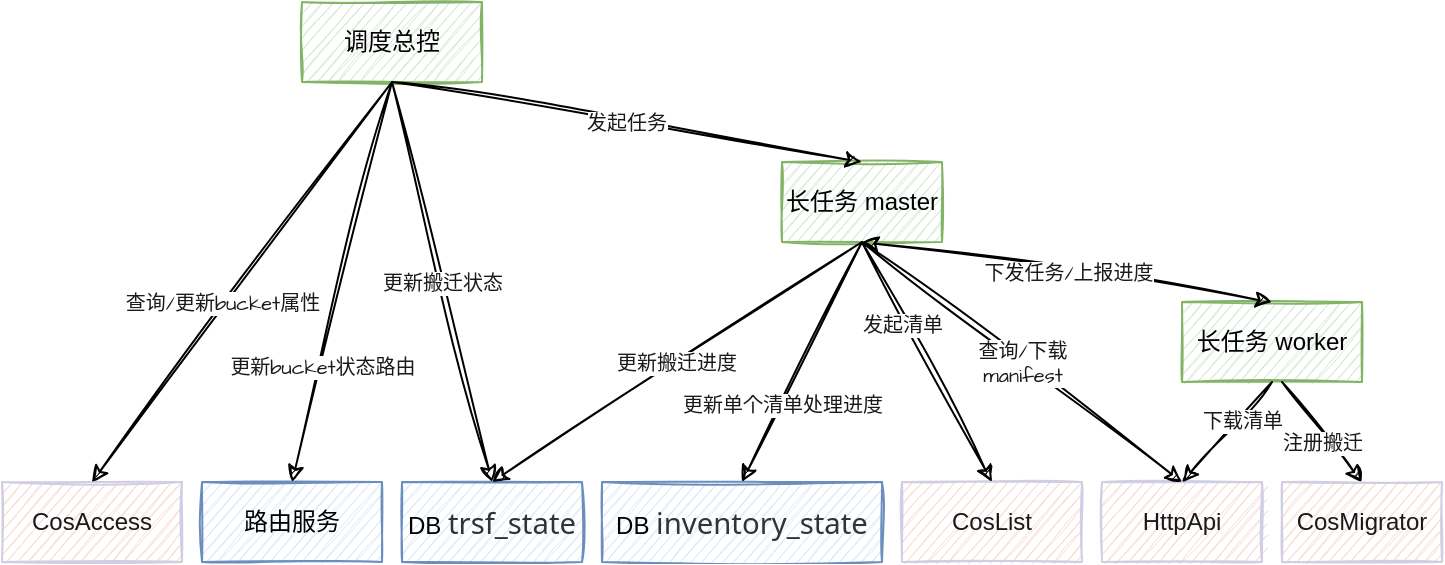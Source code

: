 <mxfile version="21.1.6" type="github">
  <diagram id="296LfFah79NuUJlbG3By" name="Page-1">
    <mxGraphModel dx="1734" dy="884" grid="1" gridSize="10" guides="1" tooltips="1" connect="1" arrows="1" fold="1" page="1" pageScale="1" pageWidth="850" pageHeight="1100" math="0" shadow="0">
      <root>
        <mxCell id="0" />
        <mxCell id="1" parent="0" />
        <mxCell id="JAC4S3_GDP9F-taHladh-1" value="调度总控" style="rounded=0;whiteSpace=wrap;html=1;sketch=1;fillColor=#d5e8d4;strokeColor=#82b366;strokeWidth=1;" parent="1" vertex="1">
          <mxGeometry x="160" y="140" width="90" height="40" as="geometry" />
        </mxCell>
        <mxCell id="JAC4S3_GDP9F-taHladh-2" value="CosAccess" style="rounded=0;whiteSpace=wrap;html=1;sketch=1;fillColor=#FAD9D5;strokeColor=#D0CEE2;fontColor=#1A1A1A;" parent="1" vertex="1">
          <mxGeometry x="10" y="380" width="90" height="40" as="geometry" />
        </mxCell>
        <mxCell id="JAC4S3_GDP9F-taHladh-3" value="DB&amp;nbsp;&lt;span style=&quot;color: rgb(51, 51, 51); font-family: system-ui, -apple-system, BlinkMacSystemFont, &amp;quot;Segoe UI&amp;quot;, Roboto, &amp;quot;Helvetica Neue&amp;quot;, Helvetica, sans-serif, &amp;quot;Apple Color Emoji&amp;quot;, &amp;quot;Segoe UI Emoji&amp;quot;, &amp;quot;Segoe UI Symbol&amp;quot;, &amp;quot;Noto Color emoji&amp;quot;, &amp;quot;Helvetica Neue&amp;quot;, Helvetica, &amp;quot;PingFang SC&amp;quot;, &amp;quot;Microsoft YaHei&amp;quot;, &amp;quot;Source Han Sans SC&amp;quot;, &amp;quot;Noto Sans CJK SC&amp;quot;, &amp;quot;WenQuanYi Micro Hei&amp;quot;, sans-serif; font-size: 11pt; letter-spacing: 0pt; text-align: start; background-color: initial;&quot;&gt;trsf_state&lt;/span&gt;&lt;div style=&quot;font-size: medium; text-align: start;&quot; data-hash=&quot;4a2eae2283cb19f4d7de81609b2f56e9&quot; data-version=&quot;3.0.0&quot;&gt;&lt;/div&gt;" style="rounded=0;whiteSpace=wrap;html=1;sketch=1;fillColor=#dae8fc;strokeColor=#6c8ebf;" parent="1" vertex="1">
          <mxGeometry x="210" y="380" width="90" height="40" as="geometry" />
        </mxCell>
        <mxCell id="JAC4S3_GDP9F-taHladh-4" value="DB&amp;nbsp;&lt;span style=&quot;color: rgb(51, 51, 51); font-family: system-ui, -apple-system, BlinkMacSystemFont, &amp;quot;Segoe UI&amp;quot;, Roboto, &amp;quot;Helvetica Neue&amp;quot;, Helvetica, sans-serif, &amp;quot;Apple Color Emoji&amp;quot;, &amp;quot;Segoe UI Emoji&amp;quot;, &amp;quot;Segoe UI Symbol&amp;quot;, &amp;quot;Noto Color emoji&amp;quot;, &amp;quot;Helvetica Neue&amp;quot;, Helvetica, &amp;quot;PingFang SC&amp;quot;, &amp;quot;Microsoft YaHei&amp;quot;, &amp;quot;Source Han Sans SC&amp;quot;, &amp;quot;Noto Sans CJK SC&amp;quot;, &amp;quot;WenQuanYi Micro Hei&amp;quot;, sans-serif; font-size: 11pt; letter-spacing: 0pt; text-align: start; background-color: initial;&quot;&gt;inventory&lt;/span&gt;&lt;span style=&quot;background-color: initial; color: rgb(51, 51, 51); font-family: system-ui, -apple-system, BlinkMacSystemFont, &amp;quot;Segoe UI&amp;quot;, Roboto, &amp;quot;Helvetica Neue&amp;quot;, Helvetica, sans-serif, &amp;quot;Apple Color Emoji&amp;quot;, &amp;quot;Segoe UI Emoji&amp;quot;, &amp;quot;Segoe UI Symbol&amp;quot;, &amp;quot;Noto Color emoji&amp;quot;, &amp;quot;Helvetica Neue&amp;quot;, Helvetica, &amp;quot;PingFang SC&amp;quot;, &amp;quot;Microsoft YaHei&amp;quot;, &amp;quot;Source Han Sans SC&amp;quot;, &amp;quot;Noto Sans CJK SC&amp;quot;, &amp;quot;WenQuanYi Micro Hei&amp;quot;, sans-serif; font-size: 11pt; letter-spacing: 0pt; text-align: start;&quot;&gt;_state&lt;/span&gt;&lt;div style=&quot;font-size: medium; text-align: start;&quot; data-hash=&quot;7a1eabc3deb7fd02ceb1e16eafc41073&quot; data-version=&quot;3.0.0&quot;&gt;&lt;/div&gt;&lt;div style=&quot;font-size: medium; text-align: start;&quot; data-hash=&quot;4a2eae2283cb19f4d7de81609b2f56e9&quot; data-version=&quot;3.0.0&quot;&gt;&lt;/div&gt;" style="rounded=0;whiteSpace=wrap;html=1;sketch=1;fillColor=#dae8fc;strokeColor=#6c8ebf;" parent="1" vertex="1">
          <mxGeometry x="310" y="380" width="140" height="40" as="geometry" />
        </mxCell>
        <mxCell id="JAC4S3_GDP9F-taHladh-5" value="CosList" style="rounded=0;whiteSpace=wrap;html=1;sketch=1;fillColor=#FAD9D5;strokeColor=#D0CEE2;fontColor=#1A1A1A;" parent="1" vertex="1">
          <mxGeometry x="460" y="380" width="90" height="40" as="geometry" />
        </mxCell>
        <mxCell id="JAC4S3_GDP9F-taHladh-6" value="长任务 master" style="rounded=0;whiteSpace=wrap;html=1;sketch=1;fillColor=#d5e8d4;strokeColor=#82b366;" parent="1" vertex="1">
          <mxGeometry x="400" y="220" width="80" height="40" as="geometry" />
        </mxCell>
        <mxCell id="JAC4S3_GDP9F-taHladh-7" value="长任务 worker" style="rounded=0;whiteSpace=wrap;html=1;sketch=1;fillColor=#d5e8d4;strokeColor=#82b366;" parent="1" vertex="1">
          <mxGeometry x="600" y="290" width="90" height="40" as="geometry" />
        </mxCell>
        <mxCell id="JAC4S3_GDP9F-taHladh-8" value="HttpApi" style="rounded=0;whiteSpace=wrap;html=1;sketch=1;fillColor=#FAD9D5;strokeColor=#D0CEE2;fontColor=#1A1A1A;" parent="1" vertex="1">
          <mxGeometry x="560" y="380" width="80" height="40" as="geometry" />
        </mxCell>
        <mxCell id="JAC4S3_GDP9F-taHladh-9" value="路由服务" style="rounded=0;whiteSpace=wrap;html=1;sketch=1;fillColor=#dae8fc;strokeColor=#6c8ebf;" parent="1" vertex="1">
          <mxGeometry x="110" y="380" width="90" height="40" as="geometry" />
        </mxCell>
        <mxCell id="JAC4S3_GDP9F-taHladh-10" value="发起任务" style="endArrow=classic;html=1;rounded=0;sketch=1;hachureGap=4;jiggle=2;fontFamily=Architects Daughter;fontSource=https%3A%2F%2Ffonts.googleapis.com%2Fcss%3Ffamily%3DArchitects%2BDaughter;fontSize=10;fontColor=#1A1A1A;exitX=0.5;exitY=1;exitDx=0;exitDy=0;entryX=0.5;entryY=0;entryDx=0;entryDy=0;jumpSize=6;" parent="1" source="JAC4S3_GDP9F-taHladh-1" target="JAC4S3_GDP9F-taHladh-6" edge="1">
          <mxGeometry width="50" height="50" relative="1" as="geometry">
            <mxPoint x="160" y="290" as="sourcePoint" />
            <mxPoint x="210" y="240" as="targetPoint" />
          </mxGeometry>
        </mxCell>
        <mxCell id="JAC4S3_GDP9F-taHladh-12" value="" style="endArrow=classic;html=1;rounded=0;sketch=1;hachureGap=4;jiggle=2;fontFamily=Architects Daughter;fontSource=https%3A%2F%2Ffonts.googleapis.com%2Fcss%3Ffamily%3DArchitects%2BDaughter;fontSize=13;fontColor=#1A1A1A;exitX=0.5;exitY=1;exitDx=0;exitDy=0;entryX=0.5;entryY=0;entryDx=0;entryDy=0;jumpSize=6;" parent="1" source="JAC4S3_GDP9F-taHladh-7" target="JAC4S3_GDP9F-taHladh-8" edge="1">
          <mxGeometry width="50" height="50" relative="1" as="geometry">
            <mxPoint x="625" y="290" as="sourcePoint" />
            <mxPoint x="625" y="340" as="targetPoint" />
          </mxGeometry>
        </mxCell>
        <mxCell id="JAC4S3_GDP9F-taHladh-23" value="下载清单" style="edgeLabel;html=1;align=center;verticalAlign=middle;resizable=0;points=[];fontSize=10;fontFamily=Georgia;fontColor=#1A1A1A;" parent="JAC4S3_GDP9F-taHladh-12" vertex="1" connectable="0">
          <mxGeometry x="-0.291" y="1" relative="1" as="geometry">
            <mxPoint as="offset" />
          </mxGeometry>
        </mxCell>
        <mxCell id="JAC4S3_GDP9F-taHladh-13" value="&lt;font style=&quot;font-size: 10px;&quot;&gt;发起清单&lt;/font&gt;" style="endArrow=classic;html=1;rounded=0;sketch=1;hachureGap=4;jiggle=2;fontFamily=Architects Daughter;fontSource=https%3A%2F%2Ffonts.googleapis.com%2Fcss%3Ffamily%3DArchitects%2BDaughter;fontSize=10;fontColor=#1A1A1A;entryX=0.5;entryY=0;entryDx=0;entryDy=0;jumpSize=6;exitX=0.5;exitY=1;exitDx=0;exitDy=0;" parent="1" source="JAC4S3_GDP9F-taHladh-6" target="JAC4S3_GDP9F-taHladh-5" edge="1">
          <mxGeometry x="-0.345" y="-1" width="50" height="50" relative="1" as="geometry">
            <mxPoint x="460" y="270" as="sourcePoint" />
            <mxPoint x="625" y="340" as="targetPoint" />
            <mxPoint y="1" as="offset" />
          </mxGeometry>
        </mxCell>
        <mxCell id="JAC4S3_GDP9F-taHladh-16" value="更新单个清单处理进度" style="endArrow=classic;html=1;rounded=0;sketch=1;hachureGap=4;jiggle=2;fontFamily=Architects Daughter;fontSource=https%3A%2F%2Ffonts.googleapis.com%2Fcss%3Ffamily%3DArchitects%2BDaughter;fontSize=10;fontColor=#1A1A1A;entryX=0.5;entryY=0;entryDx=0;entryDy=0;jumpSize=6;exitX=0.5;exitY=1;exitDx=0;exitDy=0;verticalAlign=top;" parent="1" source="JAC4S3_GDP9F-taHladh-6" target="JAC4S3_GDP9F-taHladh-4" edge="1">
          <mxGeometry x="0.2" y="-4" width="50" height="50" relative="1" as="geometry">
            <mxPoint x="475" y="270" as="sourcePoint" />
            <mxPoint x="525" y="340" as="targetPoint" />
            <mxPoint y="-1" as="offset" />
          </mxGeometry>
        </mxCell>
        <mxCell id="JAC4S3_GDP9F-taHladh-17" value="查询/更新bucket属性" style="endArrow=classic;html=1;rounded=0;sketch=1;hachureGap=4;jiggle=2;fontFamily=Architects Daughter;fontSource=https%3A%2F%2Ffonts.googleapis.com%2Fcss%3Ffamily%3DArchitects%2BDaughter;fontSize=10;fontColor=#1A1A1A;entryX=0.5;entryY=0;entryDx=0;entryDy=0;jumpSize=6;exitX=0.5;exitY=1;exitDx=0;exitDy=0;" parent="1" source="JAC4S3_GDP9F-taHladh-1" target="JAC4S3_GDP9F-taHladh-2" edge="1">
          <mxGeometry x="0.112" y="-2" width="50" height="50" relative="1" as="geometry">
            <mxPoint x="201.25" y="205" as="sourcePoint" />
            <mxPoint x="128.75" y="275" as="targetPoint" />
            <mxPoint as="offset" />
          </mxGeometry>
        </mxCell>
        <mxCell id="JAC4S3_GDP9F-taHladh-18" value="更新bucket状态路由" style="endArrow=classic;html=1;rounded=0;sketch=1;hachureGap=4;jiggle=2;fontFamily=Architects Daughter;fontSource=https%3A%2F%2Ffonts.googleapis.com%2Fcss%3Ffamily%3DArchitects%2BDaughter;fontSize=10;fontColor=#1A1A1A;entryX=0.5;entryY=0;entryDx=0;entryDy=0;jumpSize=6;exitX=0.5;exitY=1;exitDx=0;exitDy=0;verticalAlign=top;" parent="1" source="JAC4S3_GDP9F-taHladh-1" target="JAC4S3_GDP9F-taHladh-9" edge="1">
          <mxGeometry x="0.306" y="-2" width="50" height="50" relative="1" as="geometry">
            <mxPoint x="225" y="200" as="sourcePoint" />
            <mxPoint x="75" y="340" as="targetPoint" />
            <mxPoint as="offset" />
          </mxGeometry>
        </mxCell>
        <mxCell id="JAC4S3_GDP9F-taHladh-19" value="更新搬迁状态" style="endArrow=classic;html=1;rounded=0;sketch=1;hachureGap=4;jiggle=2;fontFamily=Architects Daughter;fontSource=https%3A%2F%2Ffonts.googleapis.com%2Fcss%3Ffamily%3DArchitects%2BDaughter;fontSize=10;fontColor=#1A1A1A;entryX=0.5;entryY=0;entryDx=0;entryDy=0;jumpSize=6;exitX=0.5;exitY=1;exitDx=0;exitDy=0;" parent="1" source="JAC4S3_GDP9F-taHladh-1" target="JAC4S3_GDP9F-taHladh-3" edge="1">
          <mxGeometry width="50" height="50" relative="1" as="geometry">
            <mxPoint x="225" y="200" as="sourcePoint" />
            <mxPoint x="175" y="340" as="targetPoint" />
          </mxGeometry>
        </mxCell>
        <mxCell id="JAC4S3_GDP9F-taHladh-20" value="下发任务/上报进度" style="endArrow=classic;startArrow=classic;html=1;rounded=0;sketch=1;hachureGap=4;jiggle=2;fontFamily=Architects Daughter;fontSource=https%3A%2F%2Ffonts.googleapis.com%2Fcss%3Ffamily%3DArchitects%2BDaughter;fontSize=10;fontColor=#1A1A1A;jumpSize=6;exitX=0.5;exitY=0;exitDx=0;exitDy=0;entryX=0.5;entryY=1;entryDx=0;entryDy=0;" parent="1" source="JAC4S3_GDP9F-taHladh-7" target="JAC4S3_GDP9F-taHladh-6" edge="1">
          <mxGeometry width="50" height="50" relative="1" as="geometry">
            <mxPoint x="550" y="270" as="sourcePoint" />
            <mxPoint x="600" y="220" as="targetPoint" />
          </mxGeometry>
        </mxCell>
        <mxCell id="JAC4S3_GDP9F-taHladh-24" value="更新搬迁进度" style="endArrow=classic;html=1;rounded=0;sketch=1;hachureGap=4;jiggle=2;fontFamily=Architects Daughter;fontSource=https%3A%2F%2Ffonts.googleapis.com%2Fcss%3Ffamily%3DArchitects%2BDaughter;fontSize=10;fontColor=#1A1A1A;entryX=0.5;entryY=0;entryDx=0;entryDy=0;jumpSize=6;exitX=0.5;exitY=1;exitDx=0;exitDy=0;" parent="1" source="JAC4S3_GDP9F-taHladh-6" target="JAC4S3_GDP9F-taHladh-3" edge="1">
          <mxGeometry width="50" height="50" relative="1" as="geometry">
            <mxPoint x="450.0" y="270" as="sourcePoint" />
            <mxPoint x="390.0" y="390" as="targetPoint" />
          </mxGeometry>
        </mxCell>
        <mxCell id="JAC4S3_GDP9F-taHladh-29" value="&lt;font style=&quot;font-size: 10px;&quot;&gt;查询/下载&lt;br&gt;manifest&lt;/font&gt;" style="endArrow=classic;html=1;rounded=0;sketch=1;hachureGap=4;jiggle=2;fontFamily=Architects Daughter;fontSource=https%3A%2F%2Ffonts.googleapis.com%2Fcss%3Ffamily%3DArchitects%2BDaughter;fontSize=10;fontColor=#1A1A1A;jumpSize=6;" parent="1" edge="1">
          <mxGeometry width="50" height="50" relative="1" as="geometry">
            <mxPoint x="440" y="260" as="sourcePoint" />
            <mxPoint x="600" y="380" as="targetPoint" />
          </mxGeometry>
        </mxCell>
        <mxCell id="ToHe4V9xE8ma2F2t5Vuw-1" value="CosMigrator" style="rounded=0;whiteSpace=wrap;html=1;sketch=1;fillColor=#FAD9D5;strokeColor=#D0CEE2;fontColor=#1A1A1A;" vertex="1" parent="1">
          <mxGeometry x="650" y="380" width="80" height="40" as="geometry" />
        </mxCell>
        <mxCell id="ToHe4V9xE8ma2F2t5Vuw-3" value="" style="endArrow=classic;html=1;rounded=0;sketch=1;hachureGap=4;jiggle=2;fontFamily=Architects Daughter;fontSource=https%3A%2F%2Ffonts.googleapis.com%2Fcss%3Ffamily%3DArchitects%2BDaughter;fontSize=13;fontColor=#1A1A1A;entryX=0.5;entryY=0;entryDx=0;entryDy=0;jumpSize=6;" edge="1" parent="1" target="ToHe4V9xE8ma2F2t5Vuw-1">
          <mxGeometry width="50" height="50" relative="1" as="geometry">
            <mxPoint x="650" y="330" as="sourcePoint" />
            <mxPoint x="610" y="390" as="targetPoint" />
          </mxGeometry>
        </mxCell>
        <mxCell id="ToHe4V9xE8ma2F2t5Vuw-4" value="注册搬迁" style="edgeLabel;html=1;align=center;verticalAlign=middle;resizable=0;points=[];fontSize=10;fontFamily=Georgia;fontColor=#1A1A1A;" vertex="1" connectable="0" parent="ToHe4V9xE8ma2F2t5Vuw-3">
          <mxGeometry x="-0.291" y="1" relative="1" as="geometry">
            <mxPoint x="5" y="13" as="offset" />
          </mxGeometry>
        </mxCell>
      </root>
    </mxGraphModel>
  </diagram>
</mxfile>
